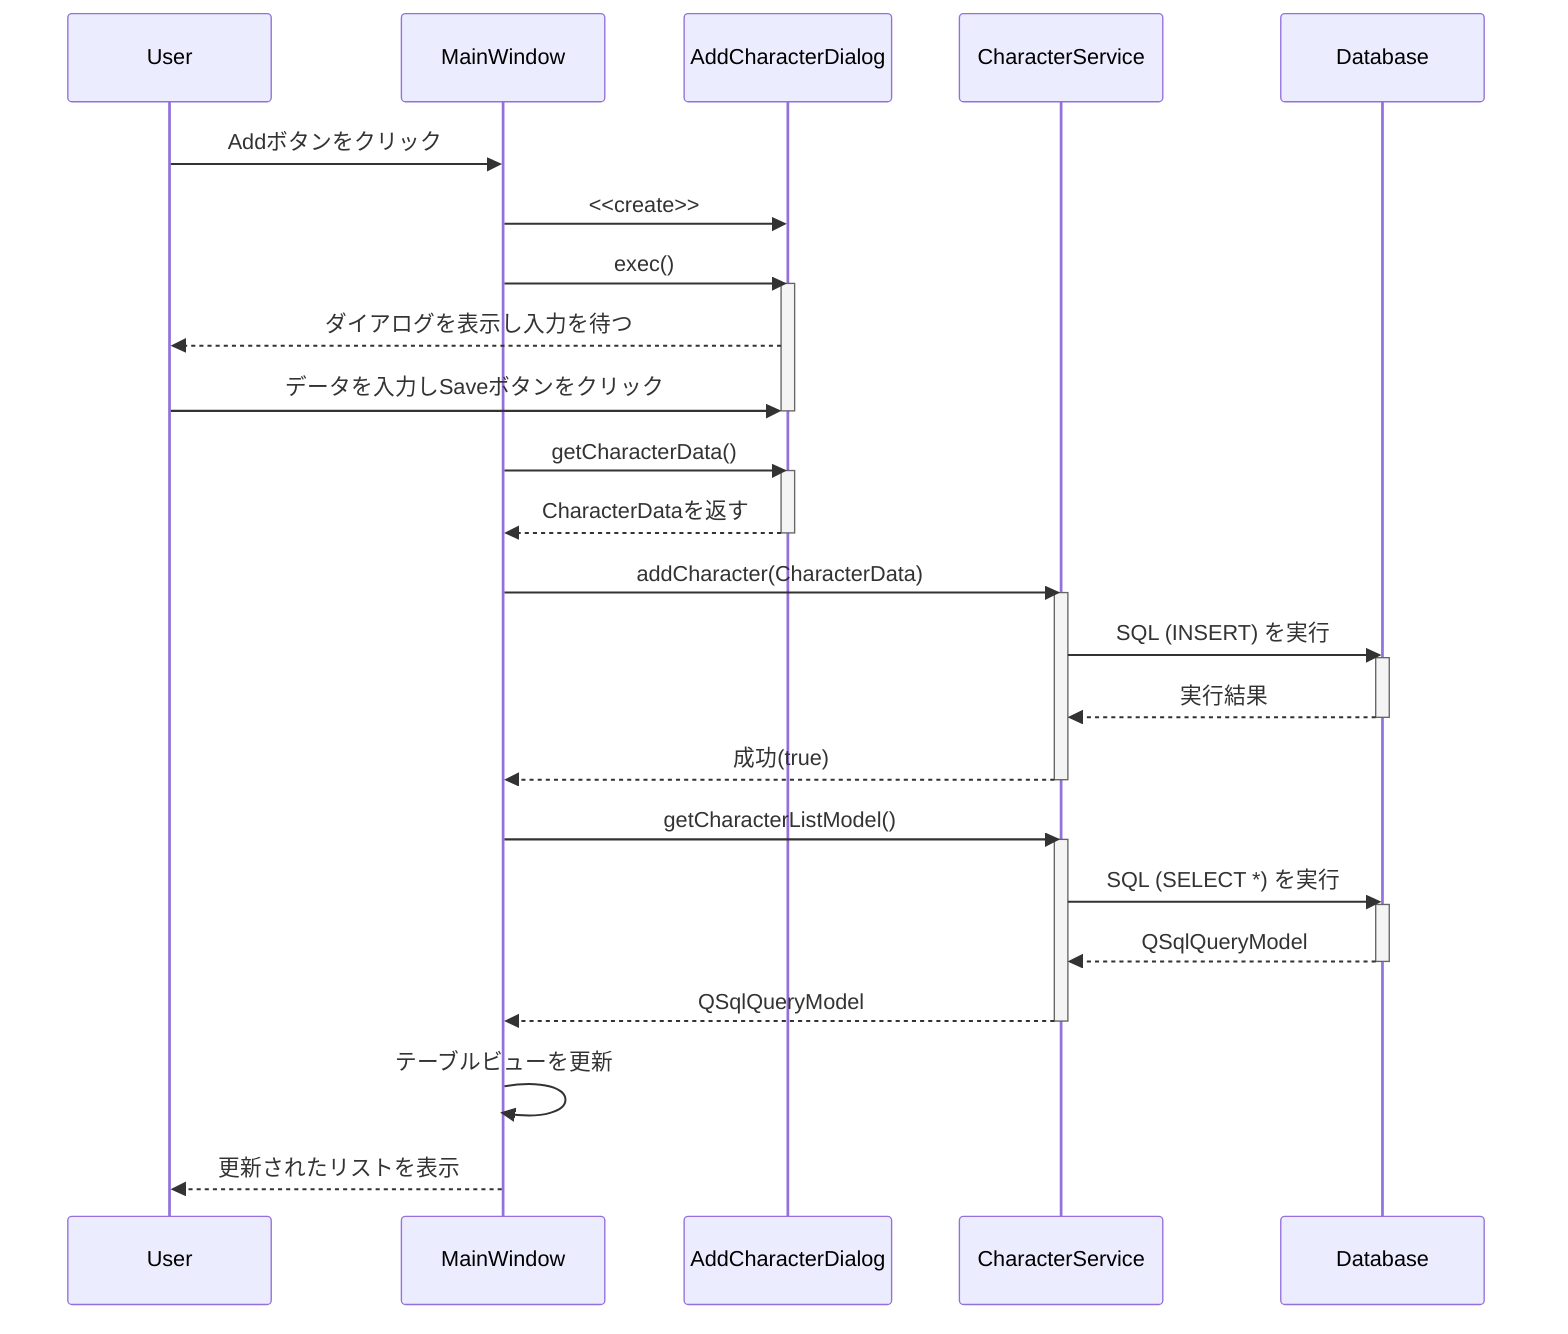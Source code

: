 sequenceDiagram
    participant User
    participant MainWindow
    participant AddCharacterDialog
    participant CharacterService
    participant Database

    User->>MainWindow: Addボタンをクリック
    MainWindow->>AddCharacterDialog: <<create>>
    MainWindow->>AddCharacterDialog: exec()
    activate AddCharacterDialog
    AddCharacterDialog-->>User: ダイアログを表示し入力を待つ
    User->>AddCharacterDialog: データを入力しSaveボタンをクリック
    deactivate AddCharacterDialog
    MainWindow->>AddCharacterDialog: getCharacterData()
    activate AddCharacterDialog
    AddCharacterDialog-->>MainWindow: CharacterDataを返す
    deactivate AddCharacterDialog
    
    MainWindow->>CharacterService: addCharacter(CharacterData)
    activate CharacterService
    CharacterService->>Database: SQL (INSERT) を実行
    activate Database
    Database-->>CharacterService: 実行結果
    deactivate Database
    CharacterService-->>MainWindow: 成功(true)
    deactivate CharacterService

    MainWindow->>CharacterService: getCharacterListModel()
    activate CharacterService
    CharacterService->>Database: SQL (SELECT *) を実行
    activate Database
    Database-->>CharacterService: QSqlQueryModel
    deactivate Database
    CharacterService-->>MainWindow: QSqlQueryModel
    deactivate CharacterService
    MainWindow->>MainWindow: テーブルビューを更新
    MainWindow-->>User: 更新されたリストを表示